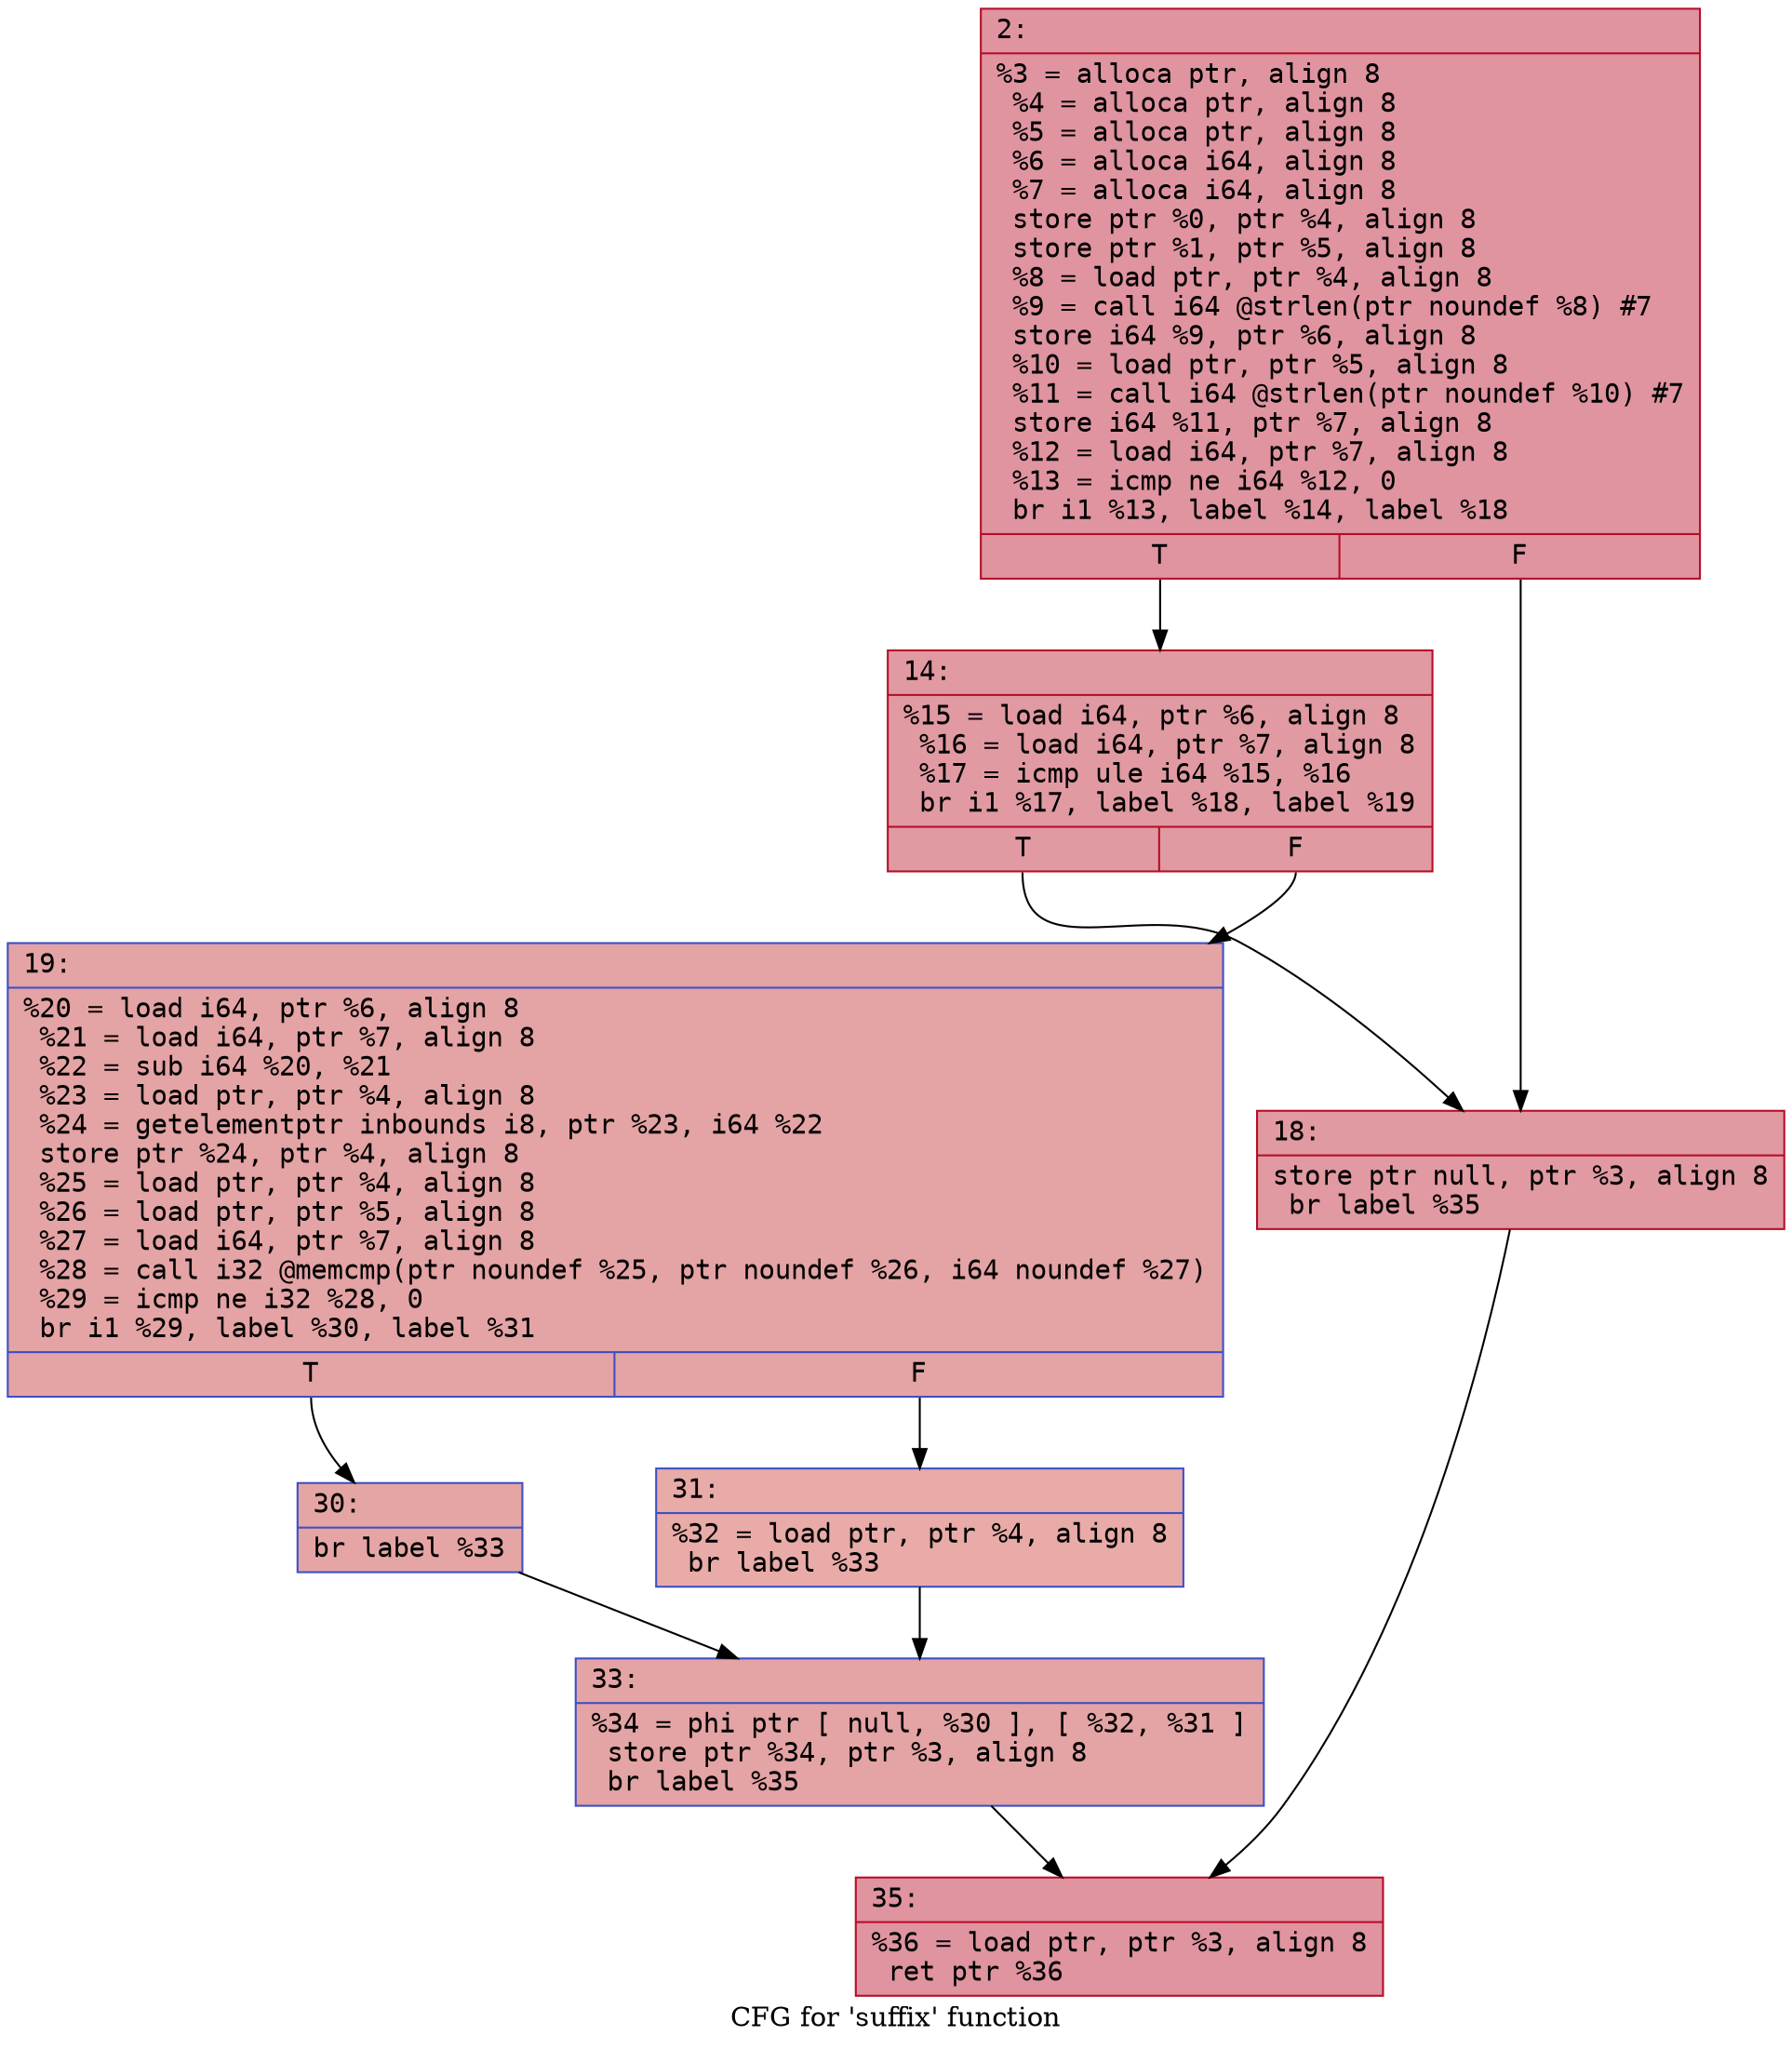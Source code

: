 digraph "CFG for 'suffix' function" {
	label="CFG for 'suffix' function";

	Node0x60000253b660 [shape=record,color="#b70d28ff", style=filled, fillcolor="#b70d2870" fontname="Courier",label="{2:\l|  %3 = alloca ptr, align 8\l  %4 = alloca ptr, align 8\l  %5 = alloca ptr, align 8\l  %6 = alloca i64, align 8\l  %7 = alloca i64, align 8\l  store ptr %0, ptr %4, align 8\l  store ptr %1, ptr %5, align 8\l  %8 = load ptr, ptr %4, align 8\l  %9 = call i64 @strlen(ptr noundef %8) #7\l  store i64 %9, ptr %6, align 8\l  %10 = load ptr, ptr %5, align 8\l  %11 = call i64 @strlen(ptr noundef %10) #7\l  store i64 %11, ptr %7, align 8\l  %12 = load i64, ptr %7, align 8\l  %13 = icmp ne i64 %12, 0\l  br i1 %13, label %14, label %18\l|{<s0>T|<s1>F}}"];
	Node0x60000253b660:s0 -> Node0x60000253b6b0[tooltip="2 -> 14\nProbability 62.50%" ];
	Node0x60000253b660:s1 -> Node0x60000253b700[tooltip="2 -> 18\nProbability 37.50%" ];
	Node0x60000253b6b0 [shape=record,color="#b70d28ff", style=filled, fillcolor="#bb1b2c70" fontname="Courier",label="{14:\l|  %15 = load i64, ptr %6, align 8\l  %16 = load i64, ptr %7, align 8\l  %17 = icmp ule i64 %15, %16\l  br i1 %17, label %18, label %19\l|{<s0>T|<s1>F}}"];
	Node0x60000253b6b0:s0 -> Node0x60000253b700[tooltip="14 -> 18\nProbability 50.00%" ];
	Node0x60000253b6b0:s1 -> Node0x60000253b750[tooltip="14 -> 19\nProbability 50.00%" ];
	Node0x60000253b700 [shape=record,color="#b70d28ff", style=filled, fillcolor="#bb1b2c70" fontname="Courier",label="{18:\l|  store ptr null, ptr %3, align 8\l  br label %35\l}"];
	Node0x60000253b700 -> Node0x60000253b890[tooltip="18 -> 35\nProbability 100.00%" ];
	Node0x60000253b750 [shape=record,color="#3d50c3ff", style=filled, fillcolor="#c32e3170" fontname="Courier",label="{19:\l|  %20 = load i64, ptr %6, align 8\l  %21 = load i64, ptr %7, align 8\l  %22 = sub i64 %20, %21\l  %23 = load ptr, ptr %4, align 8\l  %24 = getelementptr inbounds i8, ptr %23, i64 %22\l  store ptr %24, ptr %4, align 8\l  %25 = load ptr, ptr %4, align 8\l  %26 = load ptr, ptr %5, align 8\l  %27 = load i64, ptr %7, align 8\l  %28 = call i32 @memcmp(ptr noundef %25, ptr noundef %26, i64 noundef %27)\l  %29 = icmp ne i32 %28, 0\l  br i1 %29, label %30, label %31\l|{<s0>T|<s1>F}}"];
	Node0x60000253b750:s0 -> Node0x60000253b7a0[tooltip="19 -> 30\nProbability 62.50%" ];
	Node0x60000253b750:s1 -> Node0x60000253b7f0[tooltip="19 -> 31\nProbability 37.50%" ];
	Node0x60000253b7a0 [shape=record,color="#3d50c3ff", style=filled, fillcolor="#c5333470" fontname="Courier",label="{30:\l|  br label %33\l}"];
	Node0x60000253b7a0 -> Node0x60000253b840[tooltip="30 -> 33\nProbability 100.00%" ];
	Node0x60000253b7f0 [shape=record,color="#3d50c3ff", style=filled, fillcolor="#cc403a70" fontname="Courier",label="{31:\l|  %32 = load ptr, ptr %4, align 8\l  br label %33\l}"];
	Node0x60000253b7f0 -> Node0x60000253b840[tooltip="31 -> 33\nProbability 100.00%" ];
	Node0x60000253b840 [shape=record,color="#3d50c3ff", style=filled, fillcolor="#c32e3170" fontname="Courier",label="{33:\l|  %34 = phi ptr [ null, %30 ], [ %32, %31 ]\l  store ptr %34, ptr %3, align 8\l  br label %35\l}"];
	Node0x60000253b840 -> Node0x60000253b890[tooltip="33 -> 35\nProbability 100.00%" ];
	Node0x60000253b890 [shape=record,color="#b70d28ff", style=filled, fillcolor="#b70d2870" fontname="Courier",label="{35:\l|  %36 = load ptr, ptr %3, align 8\l  ret ptr %36\l}"];
}

